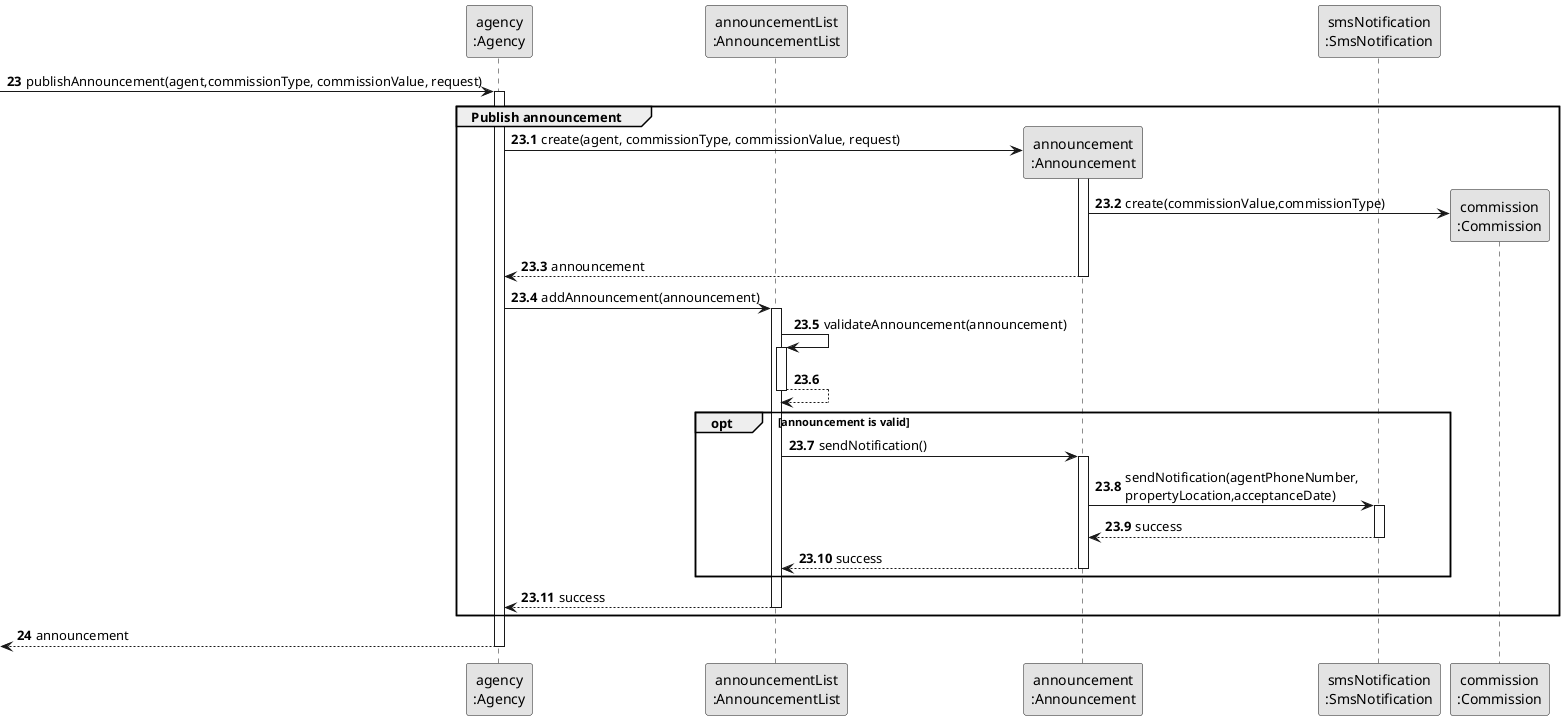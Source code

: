 @startuml
skinparam monochrome true
skinparam packageStyle rectangle
skinparam shadowing false\


participant "agency\n:Agency" as AGENCY
participant "announcementList\n:AnnouncementList" as ADList
participant "announcement\n:Announcement" as AD
participant "smsNotification\n:SmsNotification" as SMSNOT
participant "commission\n:Commission" as COMMISSION

autonumber 23

             -> AGENCY : publishAnnouncement(agent,commissionType, commissionValue, request)
             activate AGENCY

autonumber 23.1

    group Publish announcement


                AGENCY -> AD**: create(agent, commissionType, commissionValue, request)
                activate AD

                AD -> COMMISSION** : create(commissionValue,commissionType)

                AD --> AGENCY : announcement
                deactivate AD

                AGENCY -> ADList: addAnnouncement(announcement)
                activate ADList

                ADList -> ADList: validateAnnouncement(announcement)
                activate ADList

                ADList --> ADList
                deactivate ADList

                opt  announcement is valid
                ADList -> AD : sendNotification()
                activate AD

                AD -> SMSNOT : sendNotification(agentPhoneNumber, \npropertyLocation,acceptanceDate)
                activate SMSNOT

                SMSNOT --> AD: success
                deactivate SMSNOT

                AD --> ADList : success
                deactivate AD
                end opt

                ADList --> AGENCY : success
                deactivate  ADList
    end

autonumber 24

    <-- AGENCY : announcement
    deactivate AGENCY

@enduml